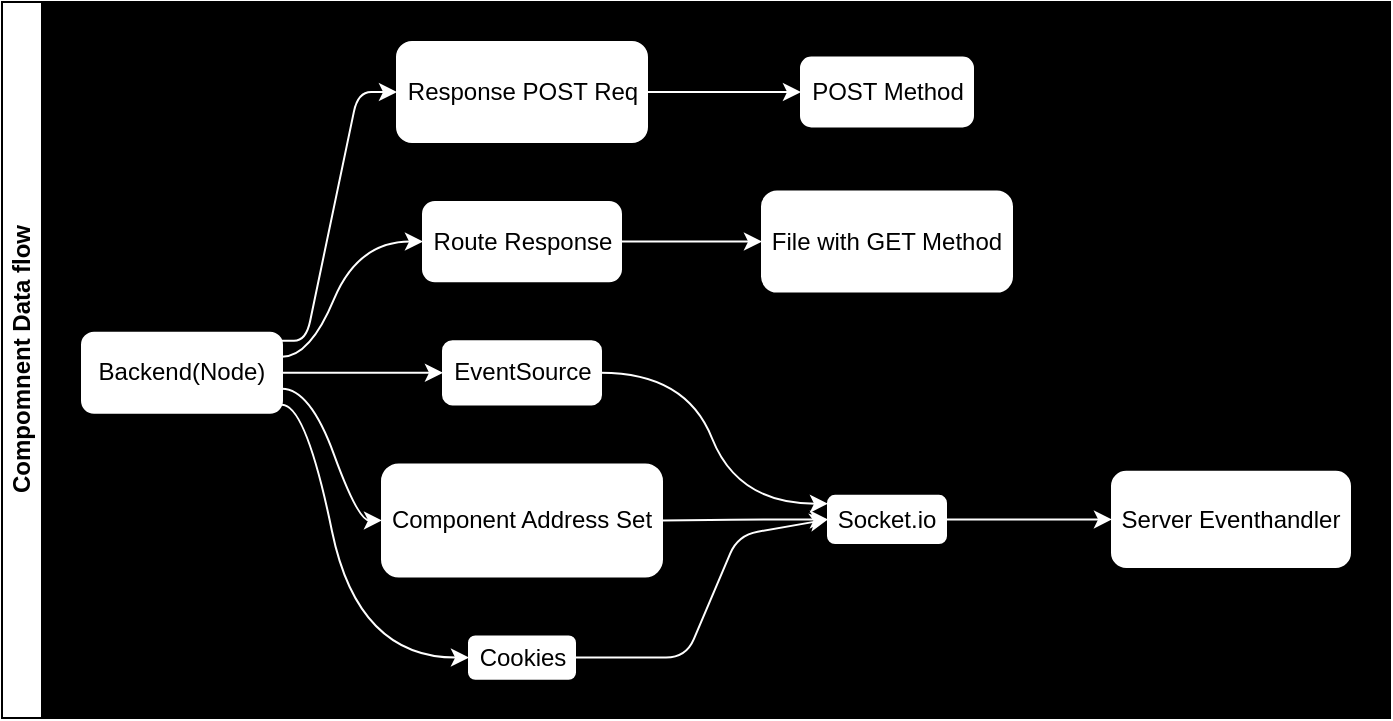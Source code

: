 <mxfile>
    <diagram id="0hvO-6whd5ErLaS7n1sP" name="Page-1">
        <mxGraphModel dx="971" dy="771" grid="0" gridSize="10" guides="1" tooltips="1" connect="1" arrows="1" fold="1" page="1" pageScale="1" pageWidth="3300" pageHeight="2339" math="0" shadow="0">
            <root>
                <mxCell id="0"/>
                <mxCell id="1" parent="0"/>
                <mxCell id="2" value="Compomnent Data flow" style="swimlane;html=1;startSize=20;horizontal=0;childLayout=flowLayout;flowOrientation=west;resizable=0;interRankCellSpacing=50;containerType=tree;sketch=0;swimlaneFillColor=#000000;" parent="1" vertex="1">
                    <mxGeometry x="1094" y="817" width="694" height="358" as="geometry"/>
                </mxCell>
                <mxCell id="3" value="Backend(Node)" style="whiteSpace=wrap;html=1;rounded=1;strokeColor=#FFFFFF;" parent="2" vertex="1">
                    <mxGeometry x="40" y="165.4" width="100" height="40" as="geometry"/>
                </mxCell>
                <mxCell id="4" value="EventSource" style="whiteSpace=wrap;html=1;aspect=fixed;rounded=1;strokeColor=#FFFFFF;" parent="2" vertex="1">
                    <mxGeometry x="220.5" y="169.6" width="79" height="31.6" as="geometry"/>
                </mxCell>
                <mxCell id="5" value="" style="html=1;curved=1;noEdgeStyle=1;orthogonal=1;strokeColor=#FFFFFF;" parent="2" source="3" target="4" edge="1">
                    <mxGeometry relative="1" as="geometry">
                        <Array as="points">
                            <mxPoint x="156" y="185.4"/>
                            <mxPoint x="178" y="185.4"/>
                        </Array>
                    </mxGeometry>
                </mxCell>
                <mxCell id="8" value="Socket.io" style="whiteSpace=wrap;html=1;aspect=fixed;rounded=1;strokeColor=#FFFFFF;" parent="2" vertex="1">
                    <mxGeometry x="413" y="246.912" width="59" height="23.6" as="geometry"/>
                </mxCell>
                <mxCell id="9" value="" style="html=1;curved=1;noEdgeStyle=1;orthogonal=1;strokeColor=#FFFFFF;" parent="2" source="4" target="8" edge="1">
                    <mxGeometry relative="1" as="geometry">
                        <Array as="points">
                            <mxPoint x="342" y="185.4"/>
                            <mxPoint x="368" y="250.846"/>
                        </Array>
                    </mxGeometry>
                </mxCell>
                <mxCell id="11" value="" style="edgeStyle=none;html=1;noEdgeStyle=1;orthogonal=1;strokeColor=#FFFFFF;" parent="2" source="3" target="12" edge="1">
                    <mxGeometry relative="1" as="geometry">
                        <Array as="points">
                            <mxPoint x="152" y="169.4"/>
                            <mxPoint x="178" y="45"/>
                        </Array>
                    </mxGeometry>
                </mxCell>
                <mxCell id="12" value="Response POST Req" style="whiteSpace=wrap;html=1;rounded=1;aspect=fixed;strokeColor=#FFFFFF;" parent="2" vertex="1">
                    <mxGeometry x="197.5" y="20" width="125" height="50" as="geometry"/>
                </mxCell>
                <mxCell id="13" value="" style="html=1;curved=1;noEdgeStyle=1;orthogonal=1;strokeColor=#FFFFFF;" parent="2" source="3" target="14" edge="1">
                    <mxGeometry relative="1" as="geometry">
                        <mxPoint x="2434" y="1544.1" as="sourcePoint"/>
                        <Array as="points">
                            <mxPoint x="154" y="177.4"/>
                            <mxPoint x="178" y="119.8"/>
                        </Array>
                    </mxGeometry>
                </mxCell>
                <mxCell id="14" value="Route Response" style="whiteSpace=wrap;html=1;aspect=fixed;rounded=1;strokeColor=#FFFFFF;" parent="2" vertex="1">
                    <mxGeometry x="210.5" y="100" width="99" height="39.6" as="geometry"/>
                </mxCell>
                <mxCell id="6" value="Component Address Set" style="whiteSpace=wrap;html=1;aspect=fixed;rounded=1;strokeColor=#FFFFFF;" parent="2" vertex="1">
                    <mxGeometry x="190" y="231.2" width="140" height="56" as="geometry"/>
                </mxCell>
                <mxCell id="10" value="" style="html=1;curved=1;noEdgeStyle=1;orthogonal=1;strokeColor=#FFFFFF;" parent="2" source="6" target="8" edge="1">
                    <mxGeometry relative="1" as="geometry">
                        <Array as="points">
                            <mxPoint x="342" y="259.2"/>
                            <mxPoint x="366" y="258.712"/>
                        </Array>
                    </mxGeometry>
                </mxCell>
                <mxCell id="7" value="" style="html=1;curved=1;noEdgeStyle=1;orthogonal=1;strokeColor=#FFFFFF;" parent="2" source="3" target="6" edge="1">
                    <mxGeometry relative="1" as="geometry">
                        <Array as="points">
                            <mxPoint x="154" y="193.4"/>
                            <mxPoint x="178" y="259.2"/>
                        </Array>
                    </mxGeometry>
                </mxCell>
                <mxCell id="17" value="" style="html=1;curved=1;noEdgeStyle=1;orthogonal=1;strokeColor=#FFFFFF;" parent="2" source="3" target="18" edge="1">
                    <mxGeometry relative="1" as="geometry">
                        <mxPoint x="2314" y="1540.35" as="sourcePoint"/>
                        <Array as="points">
                            <mxPoint x="152" y="201.4"/>
                            <mxPoint x="178" y="327.8"/>
                        </Array>
                    </mxGeometry>
                </mxCell>
                <mxCell id="19" style="edgeStyle=none;html=1;exitX=1;exitY=0.5;exitDx=0;exitDy=0;entryX=0;entryY=0.5;entryDx=0;entryDy=0;noEdgeStyle=1;orthogonal=1;strokeColor=#FFFFFF;" parent="2" source="18" target="8" edge="1">
                    <mxGeometry relative="1" as="geometry">
                        <Array as="points">
                            <mxPoint x="342" y="327.8"/>
                            <mxPoint x="368" y="266.579"/>
                        </Array>
                    </mxGeometry>
                </mxCell>
                <mxCell id="18" value="Cookies" style="whiteSpace=wrap;html=1;rounded=1;aspect=fixed;strokeColor=#FFFFFF;" parent="2" vertex="1">
                    <mxGeometry x="233.5" y="317.2" width="53" height="21.2" as="geometry"/>
                </mxCell>
                <mxCell id="20" value="" style="html=1;curved=1;noEdgeStyle=1;orthogonal=1;strokeColor=#FFFFFF;" parent="2" source="8" target="21" edge="1">
                    <mxGeometry relative="1" as="geometry">
                        <mxPoint x="2384" y="1524.1" as="sourcePoint"/>
                        <Array as="points">
                            <mxPoint x="517" y="258.712"/>
                            <mxPoint x="543" y="258.712"/>
                        </Array>
                    </mxGeometry>
                </mxCell>
                <mxCell id="21" value="Server Eventhandler" style="whiteSpace=wrap;html=1;aspect=fixed;rounded=1;strokeColor=#FFFFFF;" parent="2" vertex="1">
                    <mxGeometry x="555" y="234.912" width="119" height="47.6" as="geometry"/>
                </mxCell>
                <mxCell id="22" value="" style="html=1;curved=1;noEdgeStyle=1;orthogonal=1;strokeColor=#FFFFFF;" parent="2" source="14" target="23" edge="1">
                    <mxGeometry relative="1" as="geometry">
                        <mxPoint x="2194" y="1496.1" as="sourcePoint"/>
                        <Array as="points">
                            <mxPoint x="342" y="119.8"/>
                            <mxPoint x="368" y="119.8"/>
                        </Array>
                    </mxGeometry>
                </mxCell>
                <mxCell id="23" value="File with GET Method" style="whiteSpace=wrap;html=1;aspect=fixed;rounded=1;strokeColor=#FFFFFF;" parent="2" vertex="1">
                    <mxGeometry x="380" y="94.8" width="125" height="50" as="geometry"/>
                </mxCell>
                <mxCell id="24" value="" style="edgeStyle=none;html=1;noEdgeStyle=1;orthogonal=1;strokeColor=#FFFFFF;" parent="2" source="12" target="25" edge="1">
                    <mxGeometry relative="1" as="geometry">
                        <mxPoint x="2154" y="1468.1" as="sourcePoint"/>
                        <Array as="points">
                            <mxPoint x="342" y="45"/>
                            <mxPoint x="368" y="45"/>
                        </Array>
                    </mxGeometry>
                </mxCell>
                <mxCell id="25" value="POST Method" style="whiteSpace=wrap;html=1;aspect=fixed;rounded=1;strokeColor=#FFFFFF;" parent="2" vertex="1">
                    <mxGeometry x="399.5" y="27.8" width="86" height="34.4" as="geometry"/>
                </mxCell>
            </root>
        </mxGraphModel>
    </diagram>
</mxfile>